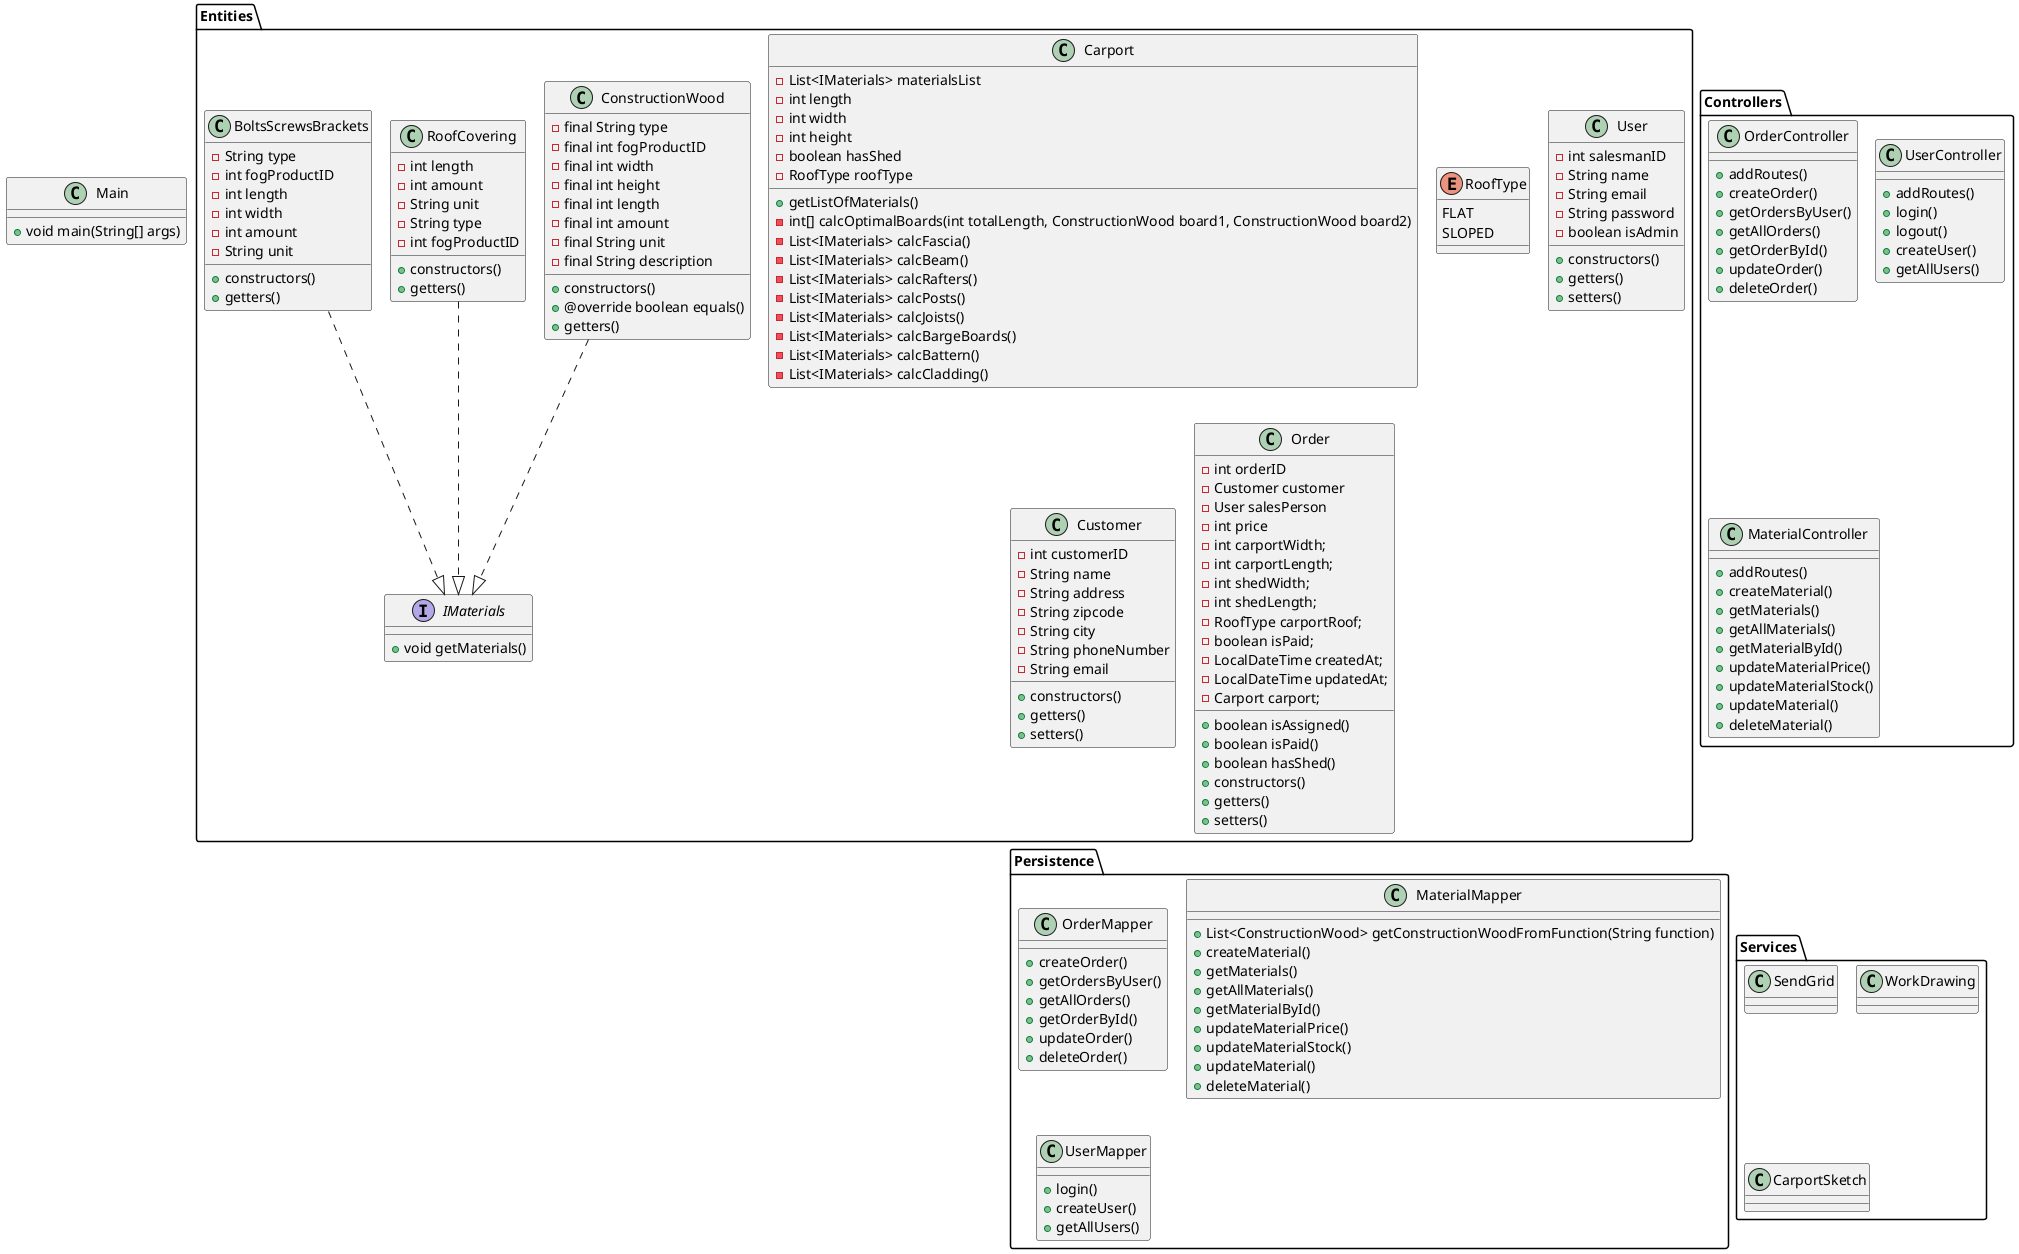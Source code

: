 @startuml
'https://plantuml.com/class-diagram
!pragma layout smetana

class Main
{
    + void main(String[] args)
}


package "Entities" {
interface IMaterials
{

+ void getMaterials()

}

class Carport
{
- List<IMaterials> materialsList
-int length
-int width
-int height
-boolean hasShed
-RoofType roofType
+ getListOfMaterials()
- int[] calcOptimalBoards(int totalLength, ConstructionWood board1, ConstructionWood board2)
- List<IMaterials> calcFascia()
- List<IMaterials> calcBeam()
- List<IMaterials> calcRafters()
- List<IMaterials> calcPosts()
- List<IMaterials> calcJoists()
- List<IMaterials> calcBargeBoards()
- List<IMaterials> calcBattern()
- List<IMaterials> calcCladding()

}
enum RoofType
{
    FLAT
    SLOPED
}

class User
{
- int salesmanID
- String name
- String email
- String password
- boolean isAdmin
+ constructors()
+ getters()
+ setters()
}
class Customer
{
- int customerID
- String name
- String address
- String zipcode
- String city
- String phoneNumber
- String email
+ constructors()
+ getters()
+ setters()


}
class Order
{
- int orderID
- Customer customer
- User salesPerson
- int price
- int carportWidth;
- int carportLength;
- int shedWidth;
- int shedLength;
- RoofType carportRoof;
- boolean isPaid;
- LocalDateTime createdAt;
- LocalDateTime updatedAt;
- Carport carport;
+ boolean isAssigned()
+ boolean isPaid()
+ boolean hasShed()
+ constructors()
+ getters()
+ setters()
}
class ConstructionWood
{
- final String type
- final int fogProductID
- final int width
- final int height
- final int length
- final int amount
- final String unit
- final String description
+ constructors()
+ @override boolean equals()
+ getters()
}
class RoofCovering
{
- int length
- int amount
- String unit
- String type
- int fogProductID
+ constructors()
+ getters()
}
class BoltsScrewsBrackets
{
- String type
- int fogProductID
- int length
- int width
- int amount
- String unit
+ constructors()
+ getters()


}
}
package "Controllers" {
    class OrderController
    {
    + addRoutes()
    + createOrder()
    + getOrdersByUser()
    + getAllOrders()
    + getOrderById()
    + updateOrder()
    + deleteOrder()
    }
    class UserController
    {
    + addRoutes()
    + login()
    + logout()
    + createUser()
    + getAllUsers()
    }
    class MaterialController
    {
    + addRoutes()
    + createMaterial()
    + getMaterials()
    + getAllMaterials()
    + getMaterialById()
    + updateMaterialPrice()
    + updateMaterialStock()
    + updateMaterial()
    + deleteMaterial()
   }
}
package "Persistence" {
    class OrderMapper
    {
        + createOrder()
        + getOrdersByUser()
        + getAllOrders()
        + getOrderById()
        + updateOrder()
        + deleteOrder()
    }
    class MaterialMapper
    {
        + List<ConstructionWood> getConstructionWoodFromFunction(String function)
        + createMaterial()
        + getMaterials()
        + getAllMaterials()
        + getMaterialById()
        + updateMaterialPrice()
        + updateMaterialStock()
        + updateMaterial()
        + deleteMaterial()
    }
    class UserMapper
    {
        + login()
        + createUser()
        + getAllUsers()
    }
    }

package "Services" {
class SendGrid{}
class WorkDrawing{}
class CarportSketch{}
}

ConstructionWood ..|> IMaterials
RoofCovering ..|> IMaterials
BoltsScrewsBrackets ..|> IMaterials


@enduml
implements ..|>
extends <|-- (is-a)
composition *-- (must-have)
Aggregation o-- (can-have)
Associering <--